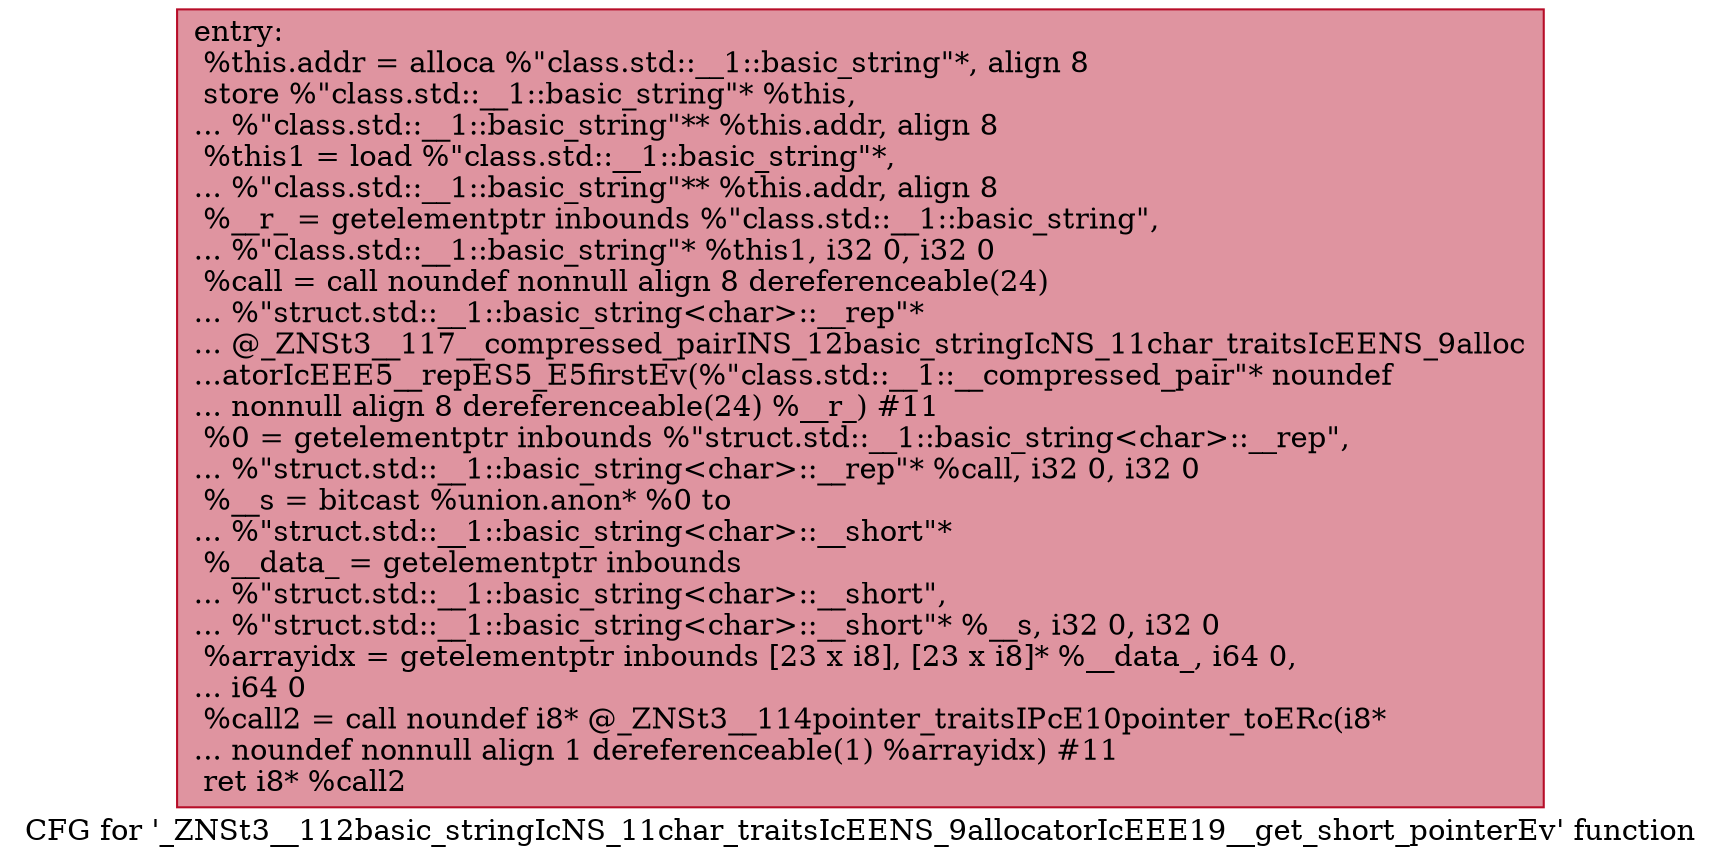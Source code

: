 digraph "CFG for '_ZNSt3__112basic_stringIcNS_11char_traitsIcEENS_9allocatorIcEEE19__get_short_pointerEv' function" {
	label="CFG for '_ZNSt3__112basic_stringIcNS_11char_traitsIcEENS_9allocatorIcEEE19__get_short_pointerEv' function";

	Node0x600003e7e700 [shape=record,color="#b70d28ff", style=filled, fillcolor="#b70d2870",label="{entry:\l  %this.addr = alloca %\"class.std::__1::basic_string\"*, align 8\l  store %\"class.std::__1::basic_string\"* %this,\l... %\"class.std::__1::basic_string\"** %this.addr, align 8\l  %this1 = load %\"class.std::__1::basic_string\"*,\l... %\"class.std::__1::basic_string\"** %this.addr, align 8\l  %__r_ = getelementptr inbounds %\"class.std::__1::basic_string\",\l... %\"class.std::__1::basic_string\"* %this1, i32 0, i32 0\l  %call = call noundef nonnull align 8 dereferenceable(24)\l... %\"struct.std::__1::basic_string\<char\>::__rep\"*\l... @_ZNSt3__117__compressed_pairINS_12basic_stringIcNS_11char_traitsIcEENS_9alloc\l...atorIcEEE5__repES5_E5firstEv(%\"class.std::__1::__compressed_pair\"* noundef\l... nonnull align 8 dereferenceable(24) %__r_) #11\l  %0 = getelementptr inbounds %\"struct.std::__1::basic_string\<char\>::__rep\",\l... %\"struct.std::__1::basic_string\<char\>::__rep\"* %call, i32 0, i32 0\l  %__s = bitcast %union.anon* %0 to\l... %\"struct.std::__1::basic_string\<char\>::__short\"*\l  %__data_ = getelementptr inbounds\l... %\"struct.std::__1::basic_string\<char\>::__short\",\l... %\"struct.std::__1::basic_string\<char\>::__short\"* %__s, i32 0, i32 0\l  %arrayidx = getelementptr inbounds [23 x i8], [23 x i8]* %__data_, i64 0,\l... i64 0\l  %call2 = call noundef i8* @_ZNSt3__114pointer_traitsIPcE10pointer_toERc(i8*\l... noundef nonnull align 1 dereferenceable(1) %arrayidx) #11\l  ret i8* %call2\l}"];
}
